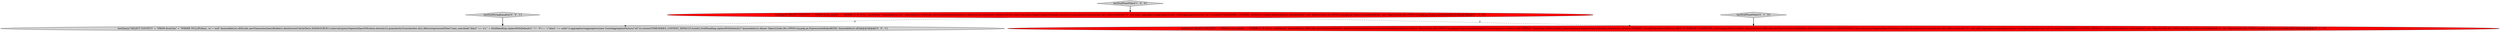 digraph {
0 [style = filled, label = "testNullFloatFilter['1', '0', '0']", fillcolor = lightgray, shape = diamond image = "AAA0AAABBB1BBB"];
5 [style = filled, label = "testQuery(\"SELECT COUNT(*)\" + \"FROM druid.foo\" + \"WHERE NULLIF(dim2, 'a') = null\",ImmutableList.of(Druids.newTimeseriesQueryBuilder().dataSource(CalciteTests.DATASOURCE1).intervals(querySegmentSpec(Filtration.eternity())).granularity(Granularities.ALL).filters(expressionFilter(\"case_searched((\"dim2\" == 'a'),\" + (NullHandling.replaceWithDefault()? \"1\": \"0\") + \",(\"dim2\" == null))\")).aggregators(aggregators(new CountAggregatorFactory(\"a0\"))).context(TIMESERIES_CONTEXT_DEFAULT).build()),NullHandling.replaceWithDefault()? ImmutableList.of(new Object((((edu.fdu.CPPDG.tinypdg.pe.ExpressionInfo@ad835f): ImmutableList.of())@@@3@@@['0', '0', '1']", fillcolor = lightgray, shape = ellipse image = "AAA0AAABBB3BBB"];
2 [style = filled, label = "testQuery(\"SELECT COUNT(*)\" + \"FROM druid.numfoo\" + \"WHERE f1 IS NULL\",useDefault? ImmutableList.of(Druids.newScanQueryBuilder().dataSource(InlineDataSource.fromIterable(ImmutableList.of(new Object((((edu.fdu.CPPDG.tinypdg.pe.ExpressionInfo@ad82c5),RowSignature.builder().add(\"EXPR$0\",ValueType.LONG).build())).intervals(querySegmentSpec(Filtration.eternity())).columns(\"EXPR$0\").resultFormat(ResultFormat.RESULT_FORMAT_COMPACTED_LIST).legacy(false).build()): ImmutableList.of(Druids.newTimeseriesQueryBuilder().dataSource(CalciteTests.DATASOURCE3).intervals(querySegmentSpec(Filtration.eternity())).granularity(Granularities.ALL).filters(selector(\"f1\",null,null)).aggregators(aggregators(new CountAggregatorFactory(\"a0\"))).context(TIMESERIES_CONTEXT_DEFAULT).build()),ImmutableList.of(useDefault? new Object((((edu.fdu.CPPDG.tinypdg.pe.ExpressionInfo@ad8312: new Object((((edu.fdu.CPPDG.tinypdg.pe.ExpressionInfo@ad8316))@@@3@@@['0', '1', '0']", fillcolor = red, shape = ellipse image = "AAA1AAABBB2BBB"];
3 [style = filled, label = "testNullFloatFilter['0', '1', '0']", fillcolor = lightgray, shape = diamond image = "AAA0AAABBB2BBB"];
1 [style = filled, label = "testQuery(\"SELECT COUNT(*)\" + \"FROM druid.numfoo\" + \"WHERE f1 IS NULL\",useDefault? ImmutableList.of(): ImmutableList.of(Druids.newTimeseriesQueryBuilder().dataSource(CalciteTests.DATASOURCE3).intervals(querySegmentSpec(Filtration.eternity())).granularity(Granularities.ALL).filters(selector(\"f1\",null,null)).aggregators(aggregators(new CountAggregatorFactory(\"a0\"))).context(TIMESERIES_CONTEXT_DEFAULT).build()),ImmutableList.of(useDefault? new Object((((edu.fdu.CPPDG.tinypdg.pe.ExpressionInfo@ad829c: new Object((((edu.fdu.CPPDG.tinypdg.pe.ExpressionInfo@ad82a0))@@@3@@@['1', '0', '0']", fillcolor = red, shape = ellipse image = "AAA1AAABBB1BBB"];
4 [style = filled, label = "testNullStringEquality['0', '0', '1']", fillcolor = lightgray, shape = diamond image = "AAA0AAABBB3BBB"];
1->2 [style = dashed, label="0"];
1->5 [style = dashed, label="0"];
3->2 [style = bold, label=""];
4->5 [style = bold, label=""];
0->1 [style = bold, label=""];
}
